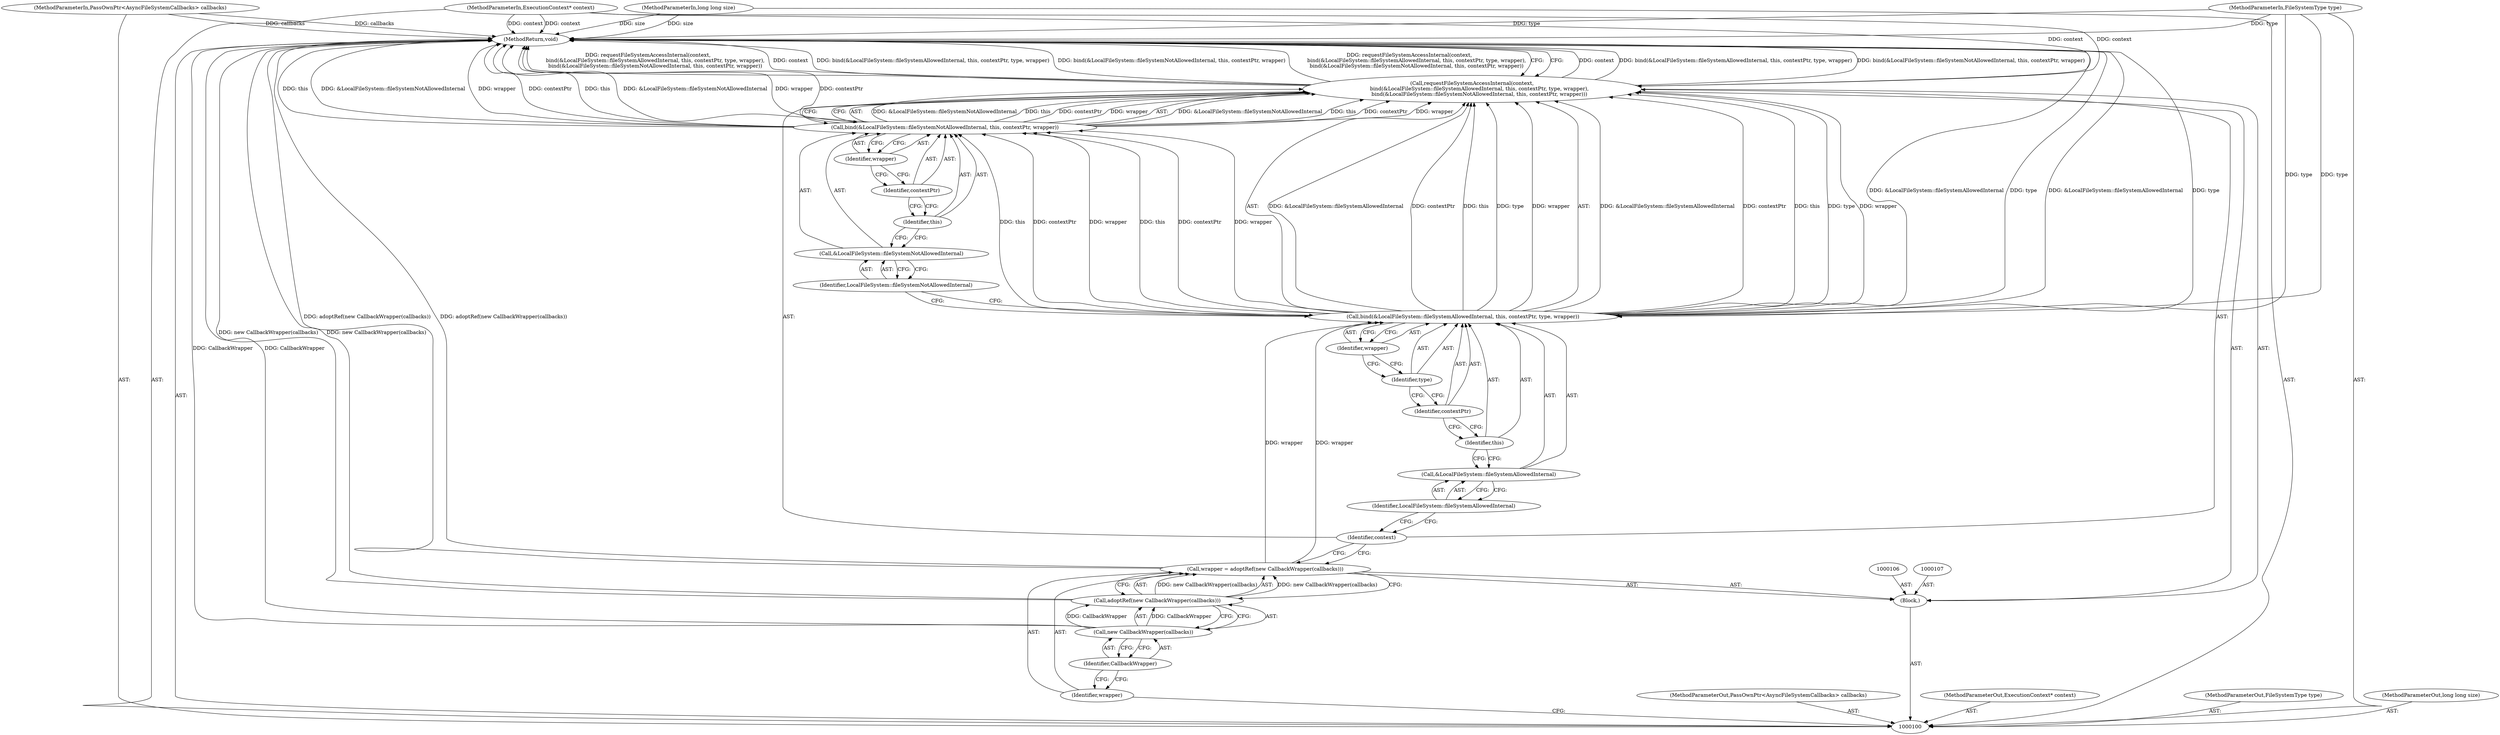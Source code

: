 digraph "1_Chrome_02c8303512ebed345011f7b545e2f418799be2f0_16" {
"1000128" [label="(MethodReturn,void)"];
"1000104" [label="(MethodParameterIn,PassOwnPtr<AsyncFileSystemCallbacks> callbacks)"];
"1000171" [label="(MethodParameterOut,PassOwnPtr<AsyncFileSystemCallbacks> callbacks)"];
"1000101" [label="(MethodParameterIn,ExecutionContext* context)"];
"1000168" [label="(MethodParameterOut,ExecutionContext* context)"];
"1000102" [label="(MethodParameterIn,FileSystemType type)"];
"1000169" [label="(MethodParameterOut,FileSystemType type)"];
"1000103" [label="(MethodParameterIn,long long size)"];
"1000170" [label="(MethodParameterOut,long long size)"];
"1000105" [label="(Block,)"];
"1000108" [label="(Call,wrapper = adoptRef(new CallbackWrapper(callbacks)))"];
"1000109" [label="(Identifier,wrapper)"];
"1000110" [label="(Call,adoptRef(new CallbackWrapper(callbacks)))"];
"1000111" [label="(Call,new CallbackWrapper(callbacks))"];
"1000112" [label="(Identifier,CallbackWrapper)"];
"1000114" [label="(Identifier,context)"];
"1000113" [label="(Call,requestFileSystemAccessInternal(context,\n         bind(&LocalFileSystem::fileSystemAllowedInternal, this, contextPtr, type, wrapper),\n         bind(&LocalFileSystem::fileSystemNotAllowedInternal, this, contextPtr, wrapper)))"];
"1000116" [label="(Call,&LocalFileSystem::fileSystemAllowedInternal)"];
"1000117" [label="(Identifier,LocalFileSystem::fileSystemAllowedInternal)"];
"1000118" [label="(Identifier,this)"];
"1000119" [label="(Identifier,contextPtr)"];
"1000120" [label="(Identifier,type)"];
"1000121" [label="(Identifier,wrapper)"];
"1000115" [label="(Call,bind(&LocalFileSystem::fileSystemAllowedInternal, this, contextPtr, type, wrapper))"];
"1000123" [label="(Call,&LocalFileSystem::fileSystemNotAllowedInternal)"];
"1000124" [label="(Identifier,LocalFileSystem::fileSystemNotAllowedInternal)"];
"1000125" [label="(Identifier,this)"];
"1000126" [label="(Identifier,contextPtr)"];
"1000127" [label="(Identifier,wrapper)"];
"1000122" [label="(Call,bind(&LocalFileSystem::fileSystemNotAllowedInternal, this, contextPtr, wrapper))"];
"1000128" -> "1000100"  [label="AST: "];
"1000128" -> "1000113"  [label="CFG: "];
"1000122" -> "1000128"  [label="DDG: contextPtr"];
"1000122" -> "1000128"  [label="DDG: this"];
"1000122" -> "1000128"  [label="DDG: &LocalFileSystem::fileSystemNotAllowedInternal"];
"1000122" -> "1000128"  [label="DDG: wrapper"];
"1000104" -> "1000128"  [label="DDG: callbacks"];
"1000113" -> "1000128"  [label="DDG: context"];
"1000113" -> "1000128"  [label="DDG: bind(&LocalFileSystem::fileSystemAllowedInternal, this, contextPtr, type, wrapper)"];
"1000113" -> "1000128"  [label="DDG: bind(&LocalFileSystem::fileSystemNotAllowedInternal, this, contextPtr, wrapper)"];
"1000113" -> "1000128"  [label="DDG: requestFileSystemAccessInternal(context,\n         bind(&LocalFileSystem::fileSystemAllowedInternal, this, contextPtr, type, wrapper),\n         bind(&LocalFileSystem::fileSystemNotAllowedInternal, this, contextPtr, wrapper))"];
"1000103" -> "1000128"  [label="DDG: size"];
"1000102" -> "1000128"  [label="DDG: type"];
"1000111" -> "1000128"  [label="DDG: CallbackWrapper"];
"1000101" -> "1000128"  [label="DDG: context"];
"1000108" -> "1000128"  [label="DDG: adoptRef(new CallbackWrapper(callbacks))"];
"1000115" -> "1000128"  [label="DDG: type"];
"1000115" -> "1000128"  [label="DDG: &LocalFileSystem::fileSystemAllowedInternal"];
"1000110" -> "1000128"  [label="DDG: new CallbackWrapper(callbacks)"];
"1000104" -> "1000100"  [label="AST: "];
"1000104" -> "1000128"  [label="DDG: callbacks"];
"1000171" -> "1000100"  [label="AST: "];
"1000101" -> "1000100"  [label="AST: "];
"1000101" -> "1000128"  [label="DDG: context"];
"1000101" -> "1000113"  [label="DDG: context"];
"1000168" -> "1000100"  [label="AST: "];
"1000102" -> "1000100"  [label="AST: "];
"1000102" -> "1000128"  [label="DDG: type"];
"1000102" -> "1000115"  [label="DDG: type"];
"1000169" -> "1000100"  [label="AST: "];
"1000103" -> "1000100"  [label="AST: "];
"1000103" -> "1000128"  [label="DDG: size"];
"1000170" -> "1000100"  [label="AST: "];
"1000105" -> "1000100"  [label="AST: "];
"1000106" -> "1000105"  [label="AST: "];
"1000107" -> "1000105"  [label="AST: "];
"1000108" -> "1000105"  [label="AST: "];
"1000113" -> "1000105"  [label="AST: "];
"1000108" -> "1000105"  [label="AST: "];
"1000108" -> "1000110"  [label="CFG: "];
"1000109" -> "1000108"  [label="AST: "];
"1000110" -> "1000108"  [label="AST: "];
"1000114" -> "1000108"  [label="CFG: "];
"1000108" -> "1000128"  [label="DDG: adoptRef(new CallbackWrapper(callbacks))"];
"1000110" -> "1000108"  [label="DDG: new CallbackWrapper(callbacks)"];
"1000108" -> "1000115"  [label="DDG: wrapper"];
"1000109" -> "1000108"  [label="AST: "];
"1000109" -> "1000100"  [label="CFG: "];
"1000112" -> "1000109"  [label="CFG: "];
"1000110" -> "1000108"  [label="AST: "];
"1000110" -> "1000111"  [label="CFG: "];
"1000111" -> "1000110"  [label="AST: "];
"1000108" -> "1000110"  [label="CFG: "];
"1000110" -> "1000128"  [label="DDG: new CallbackWrapper(callbacks)"];
"1000110" -> "1000108"  [label="DDG: new CallbackWrapper(callbacks)"];
"1000111" -> "1000110"  [label="DDG: CallbackWrapper"];
"1000111" -> "1000110"  [label="AST: "];
"1000111" -> "1000112"  [label="CFG: "];
"1000112" -> "1000111"  [label="AST: "];
"1000110" -> "1000111"  [label="CFG: "];
"1000111" -> "1000128"  [label="DDG: CallbackWrapper"];
"1000111" -> "1000110"  [label="DDG: CallbackWrapper"];
"1000112" -> "1000111"  [label="AST: "];
"1000112" -> "1000109"  [label="CFG: "];
"1000111" -> "1000112"  [label="CFG: "];
"1000114" -> "1000113"  [label="AST: "];
"1000114" -> "1000108"  [label="CFG: "];
"1000117" -> "1000114"  [label="CFG: "];
"1000113" -> "1000105"  [label="AST: "];
"1000113" -> "1000122"  [label="CFG: "];
"1000114" -> "1000113"  [label="AST: "];
"1000115" -> "1000113"  [label="AST: "];
"1000122" -> "1000113"  [label="AST: "];
"1000128" -> "1000113"  [label="CFG: "];
"1000113" -> "1000128"  [label="DDG: context"];
"1000113" -> "1000128"  [label="DDG: bind(&LocalFileSystem::fileSystemAllowedInternal, this, contextPtr, type, wrapper)"];
"1000113" -> "1000128"  [label="DDG: bind(&LocalFileSystem::fileSystemNotAllowedInternal, this, contextPtr, wrapper)"];
"1000113" -> "1000128"  [label="DDG: requestFileSystemAccessInternal(context,\n         bind(&LocalFileSystem::fileSystemAllowedInternal, this, contextPtr, type, wrapper),\n         bind(&LocalFileSystem::fileSystemNotAllowedInternal, this, contextPtr, wrapper))"];
"1000101" -> "1000113"  [label="DDG: context"];
"1000115" -> "1000113"  [label="DDG: &LocalFileSystem::fileSystemAllowedInternal"];
"1000115" -> "1000113"  [label="DDG: contextPtr"];
"1000115" -> "1000113"  [label="DDG: this"];
"1000115" -> "1000113"  [label="DDG: type"];
"1000115" -> "1000113"  [label="DDG: wrapper"];
"1000122" -> "1000113"  [label="DDG: &LocalFileSystem::fileSystemNotAllowedInternal"];
"1000122" -> "1000113"  [label="DDG: this"];
"1000122" -> "1000113"  [label="DDG: contextPtr"];
"1000122" -> "1000113"  [label="DDG: wrapper"];
"1000116" -> "1000115"  [label="AST: "];
"1000116" -> "1000117"  [label="CFG: "];
"1000117" -> "1000116"  [label="AST: "];
"1000118" -> "1000116"  [label="CFG: "];
"1000117" -> "1000116"  [label="AST: "];
"1000117" -> "1000114"  [label="CFG: "];
"1000116" -> "1000117"  [label="CFG: "];
"1000118" -> "1000115"  [label="AST: "];
"1000118" -> "1000116"  [label="CFG: "];
"1000119" -> "1000118"  [label="CFG: "];
"1000119" -> "1000115"  [label="AST: "];
"1000119" -> "1000118"  [label="CFG: "];
"1000120" -> "1000119"  [label="CFG: "];
"1000120" -> "1000115"  [label="AST: "];
"1000120" -> "1000119"  [label="CFG: "];
"1000121" -> "1000120"  [label="CFG: "];
"1000121" -> "1000115"  [label="AST: "];
"1000121" -> "1000120"  [label="CFG: "];
"1000115" -> "1000121"  [label="CFG: "];
"1000115" -> "1000113"  [label="AST: "];
"1000115" -> "1000121"  [label="CFG: "];
"1000116" -> "1000115"  [label="AST: "];
"1000118" -> "1000115"  [label="AST: "];
"1000119" -> "1000115"  [label="AST: "];
"1000120" -> "1000115"  [label="AST: "];
"1000121" -> "1000115"  [label="AST: "];
"1000124" -> "1000115"  [label="CFG: "];
"1000115" -> "1000128"  [label="DDG: type"];
"1000115" -> "1000128"  [label="DDG: &LocalFileSystem::fileSystemAllowedInternal"];
"1000115" -> "1000113"  [label="DDG: &LocalFileSystem::fileSystemAllowedInternal"];
"1000115" -> "1000113"  [label="DDG: contextPtr"];
"1000115" -> "1000113"  [label="DDG: this"];
"1000115" -> "1000113"  [label="DDG: type"];
"1000115" -> "1000113"  [label="DDG: wrapper"];
"1000102" -> "1000115"  [label="DDG: type"];
"1000108" -> "1000115"  [label="DDG: wrapper"];
"1000115" -> "1000122"  [label="DDG: this"];
"1000115" -> "1000122"  [label="DDG: contextPtr"];
"1000115" -> "1000122"  [label="DDG: wrapper"];
"1000123" -> "1000122"  [label="AST: "];
"1000123" -> "1000124"  [label="CFG: "];
"1000124" -> "1000123"  [label="AST: "];
"1000125" -> "1000123"  [label="CFG: "];
"1000124" -> "1000123"  [label="AST: "];
"1000124" -> "1000115"  [label="CFG: "];
"1000123" -> "1000124"  [label="CFG: "];
"1000125" -> "1000122"  [label="AST: "];
"1000125" -> "1000123"  [label="CFG: "];
"1000126" -> "1000125"  [label="CFG: "];
"1000126" -> "1000122"  [label="AST: "];
"1000126" -> "1000125"  [label="CFG: "];
"1000127" -> "1000126"  [label="CFG: "];
"1000127" -> "1000122"  [label="AST: "];
"1000127" -> "1000126"  [label="CFG: "];
"1000122" -> "1000127"  [label="CFG: "];
"1000122" -> "1000113"  [label="AST: "];
"1000122" -> "1000127"  [label="CFG: "];
"1000123" -> "1000122"  [label="AST: "];
"1000125" -> "1000122"  [label="AST: "];
"1000126" -> "1000122"  [label="AST: "];
"1000127" -> "1000122"  [label="AST: "];
"1000113" -> "1000122"  [label="CFG: "];
"1000122" -> "1000128"  [label="DDG: contextPtr"];
"1000122" -> "1000128"  [label="DDG: this"];
"1000122" -> "1000128"  [label="DDG: &LocalFileSystem::fileSystemNotAllowedInternal"];
"1000122" -> "1000128"  [label="DDG: wrapper"];
"1000122" -> "1000113"  [label="DDG: &LocalFileSystem::fileSystemNotAllowedInternal"];
"1000122" -> "1000113"  [label="DDG: this"];
"1000122" -> "1000113"  [label="DDG: contextPtr"];
"1000122" -> "1000113"  [label="DDG: wrapper"];
"1000115" -> "1000122"  [label="DDG: this"];
"1000115" -> "1000122"  [label="DDG: contextPtr"];
"1000115" -> "1000122"  [label="DDG: wrapper"];
}
